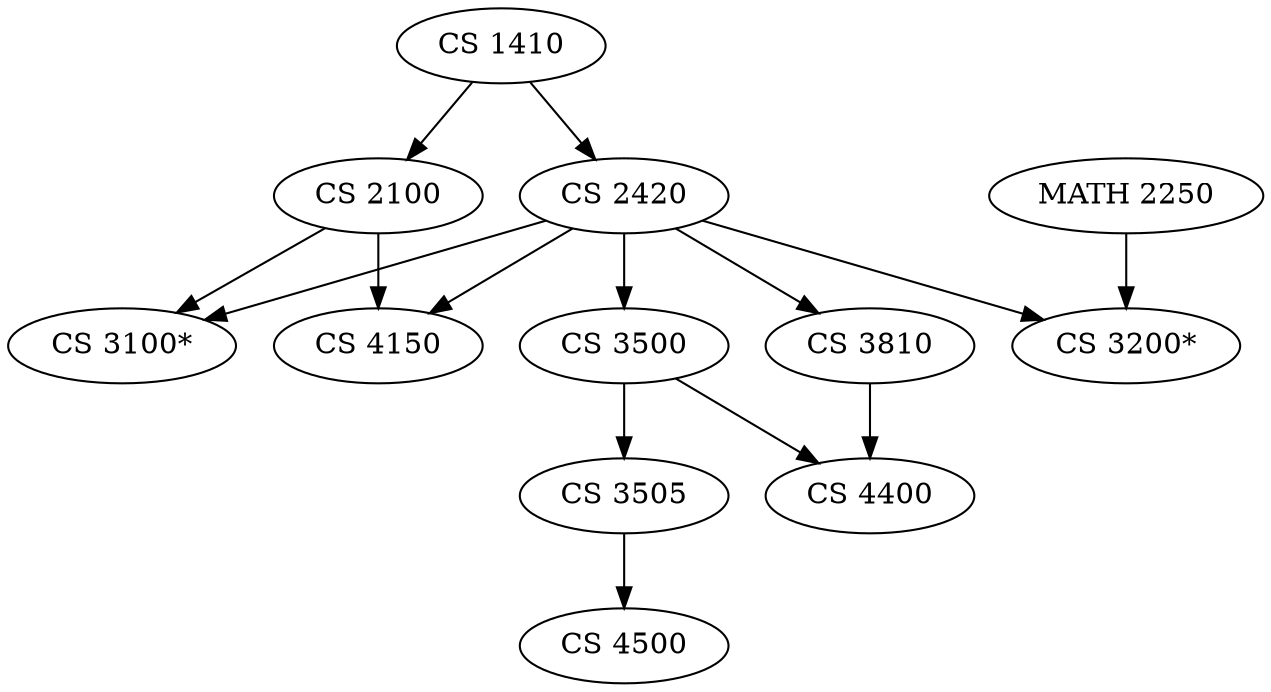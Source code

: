 // directed acyclic graph of CS classes and prerequisites

digraph D {
	"CS 1410" -> "CS 2420"
	"CS 1410" -> "CS 2100"
	
	"CS 2100" -> "CS 3100*"
	"CS 2100" -> "CS 4150"

	"CS 2420" -> "CS 3100*"
	"CS 2420" -> "CS 3200*"
	"CS 2420" -> "CS 3500"
	"CS 2420" -> "CS 3810"
	"CS 2420" -> "CS 4150"

	"MATH 2250" -> "CS 3200*"

	"CS 3500" -> "CS 3505"
	"CS 3500" -> "CS 4400"

	"CS 3505" -> "CS 4500"

	"CS 3810" -> "CS 4400"
}
